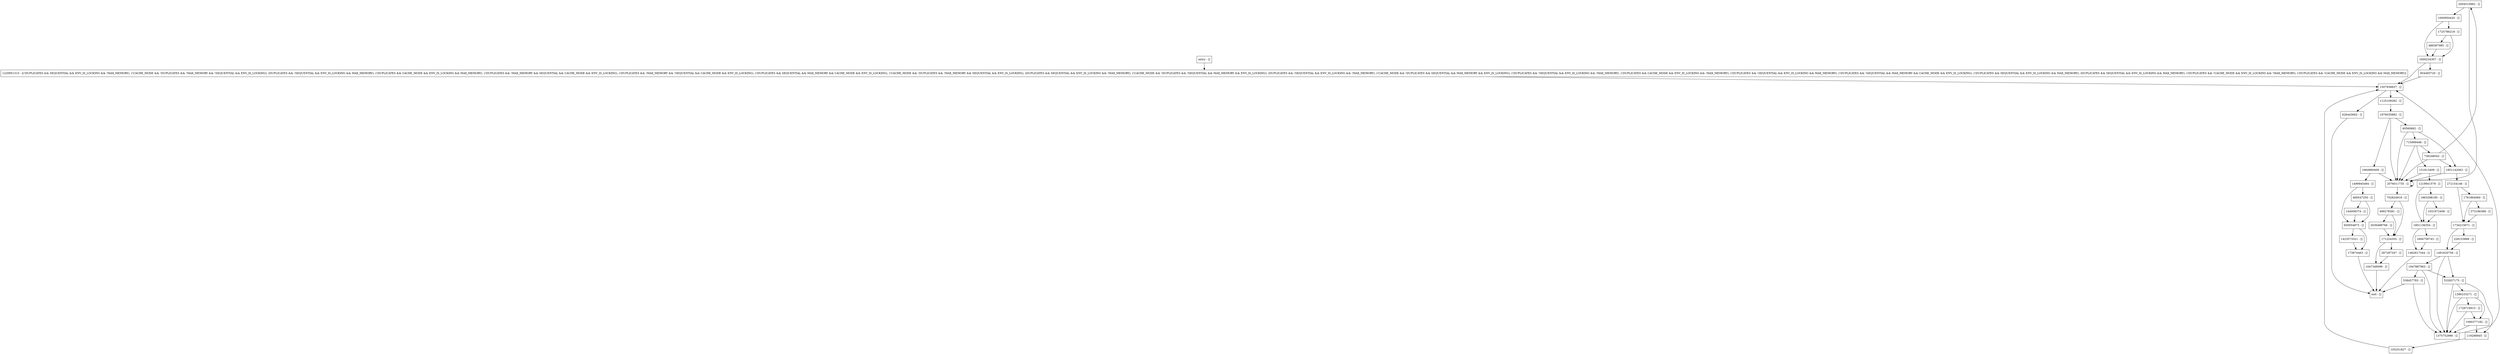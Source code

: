digraph searchSplitsAllowed {
node [shape=record];
2004510962 [label="2004510962 - []"];
287287347 [label="287287347 - []"];
144008374 [label="144008374 - []"];
499278381 [label="499278381 - []"];
538457783 [label="538457783 - []"];
228153888 [label="228153888 - []"];
119288945 [label="119288945 - []"];
1220951315 [label="1220951315 - [(!DUPLICATES && SEQUENTIAL && ENV_IS_LOCKING && !MAX_MEMORY), (!CACHE_MODE && !DUPLICATES && !MAX_MEMORY && !SEQUENTIAL && ENV_IS_LOCKING), (DUPLICATES && !SEQUENTIAL && ENV_IS_LOCKING && MAX_MEMORY), (!DUPLICATES && CACHE_MODE && ENV_IS_LOCKING && MAX_MEMORY), (!DUPLICATES && !MAX_MEMORY && SEQUENTIAL && CACHE_MODE && ENV_IS_LOCKING), (!DUPLICATES && !MAX_MEMORY && !SEQUENTIAL && CACHE_MODE && ENV_IS_LOCKING), (!DUPLICATES && SEQUENTIAL && MAX_MEMORY && CACHE_MODE && ENV_IS_LOCKING), (!CACHE_MODE && !DUPLICATES && !MAX_MEMORY && SEQUENTIAL && ENV_IS_LOCKING), (DUPLICATES && SEQUENTIAL && ENV_IS_LOCKING && !MAX_MEMORY), (!CACHE_MODE && !DUPLICATES && !SEQUENTIAL && MAX_MEMORY && ENV_IS_LOCKING), (DUPLICATES && !SEQUENTIAL && ENV_IS_LOCKING && !MAX_MEMORY), (!CACHE_MODE && !DUPLICATES && SEQUENTIAL && MAX_MEMORY && ENV_IS_LOCKING), (!DUPLICATES && !SEQUENTIAL && ENV_IS_LOCKING && !MAX_MEMORY), (!DUPLICATES && CACHE_MODE && ENV_IS_LOCKING && !MAX_MEMORY), (!DUPLICATES && !SEQUENTIAL && ENV_IS_LOCKING && MAX_MEMORY), (!DUPLICATES && !SEQUENTIAL && MAX_MEMORY && CACHE_MODE && ENV_IS_LOCKING), (!DUPLICATES && SEQUENTIAL && ENV_IS_LOCKING && MAX_MEMORY), (DUPLICATES && SEQUENTIAL && ENV_IS_LOCKING && MAX_MEMORY), (!DUPLICATES && !CACHE_MODE && ENV_IS_LOCKING && !MAX_MEMORY), (!DUPLICATES && !CACHE_MODE && ENV_IS_LOCKING && MAX_MEMORY)]"];
469547250 [label="469547250 - []"];
171224355 [label="171224355 - []"];
1725786218 [label="1725786218 - []"];
373186388 [label="373186388 - []"];
1047349096 [label="1047349096 - []"];
1462617344 [label="1462617344 - []"];
1851142063 [label="1851142063 - []"];
954493720 [label="954493720 - []"];
1976035882 [label="1976035882 - []"];
1499945484 [label="1499945484 - []"];
1286233271 [label="1286233271 - []"];
entry [label="entry - []"];
exit [label="exit - []"];
715069448 [label="715069448 - []"];
151812409 [label="151812409 - []"];
105251827 [label="105251827 - []"];
2076011735 [label="2076011735 - []"];
1600234307 [label="1600234307 - []"];
40560662 [label="40560662 - []"];
1947887963 [label="1947887963 - []"];
1423573321 [label="1423573321 - []"];
1507938937 [label="1507938937 - []"];
1125109282 [label="1125109282 - []"];
1694759743 [label="1694759743 - []"];
1734215671 [label="1734215671 - []"];
486387085 [label="486387085 - []"];
1728719915 [label="1728719915 - []"];
173874463 [label="173874463 - []"];
650054873 [label="650054873 - []"];
1863298185 [label="1863298185 - []"];
702824918 [label="702824918 - []"];
1031972408 [label="1031972408 - []"];
2036488766 [label="2036488766 - []"];
1375752990 [label="1375752990 - []"];
1791864060 [label="1791864060 - []"];
272154146 [label="272154146 - []"];
1219941579 [label="1219941579 - []"];
1801136354 [label="1801136354 - []"];
1000950420 [label="1000950420 - []"];
532837175 [label="532837175 - []"];
626443662 [label="626443662 - []"];
1964960409 [label="1964960409 - []"];
1090377182 [label="1090377182 - []"];
1491620756 [label="1491620756 - []"];
736248043 [label="736248043 - []"];
entry;
exit;
2004510962 -> 1000950420;
2004510962 -> 2076011735;
287287347 -> 1047349096;
144008374 -> 650054873;
499278381 -> 2036488766;
499278381 -> 171224355;
538457783 -> exit;
538457783 -> 1375752990;
228153888 -> 1491620756;
119288945 -> 105251827;
1220951315 -> 1507938937;
469547250 -> 650054873;
469547250 -> 144008374;
171224355 -> 287287347;
171224355 -> 1047349096;
1725786218 -> 486387085;
1725786218 -> 1600234307;
373186388 -> 1734215671;
1047349096 -> exit;
1462617344 -> exit;
1851142063 -> 272154146;
1851142063 -> 2076011735;
954493720 -> 1507938937;
1976035882 -> 1964960409;
1976035882 -> 2076011735;
1976035882 -> 40560662;
1499945484 -> 650054873;
1499945484 -> 469547250;
1286233271 -> 1375752990;
1286233271 -> 1090377182;
1286233271 -> 1728719915;
entry -> 1220951315;
715069448 -> 151812409;
715069448 -> 2076011735;
715069448 -> 736248043;
151812409 -> 2076011735;
151812409 -> 1219941579;
105251827 -> 1507938937;
2076011735 -> 702824918;
2076011735 -> 2076011735;
1600234307 -> 954493720;
1600234307 -> 1507938937;
40560662 -> 715069448;
40560662 -> 2076011735;
40560662 -> 1851142063;
1947887963 -> 532837175;
1947887963 -> 538457783;
1947887963 -> 1375752990;
1423573321 -> 173874463;
1507938937 -> 626443662;
1507938937 -> 1125109282;
1125109282 -> 1976035882;
1694759743 -> 1462617344;
1734215671 -> 228153888;
1734215671 -> 1491620756;
486387085 -> 1600234307;
1728719915 -> 1375752990;
1728719915 -> 1090377182;
173874463 -> exit;
650054873 -> 1423573321;
650054873 -> 173874463;
1863298185 -> 1801136354;
1863298185 -> 1031972408;
702824918 -> 171224355;
702824918 -> 499278381;
1031972408 -> 1801136354;
2036488766 -> 171224355;
1375752990 -> 1507938937;
1791864060 -> 1734215671;
1791864060 -> 373186388;
272154146 -> 1734215671;
272154146 -> 1791864060;
1219941579 -> 1801136354;
1219941579 -> 1863298185;
1801136354 -> 1462617344;
1801136354 -> 1694759743;
1000950420 -> 1600234307;
1000950420 -> 1725786218;
532837175 -> 1375752990;
532837175 -> 119288945;
532837175 -> 1286233271;
626443662 -> exit;
1964960409 -> 2076011735;
1964960409 -> 1499945484;
1090377182 -> 1375752990;
1090377182 -> 119288945;
1491620756 -> 532837175;
1491620756 -> 1375752990;
1491620756 -> 1947887963;
736248043 -> 2004510962;
736248043 -> 2076011735;
736248043 -> 1851142063;
}
